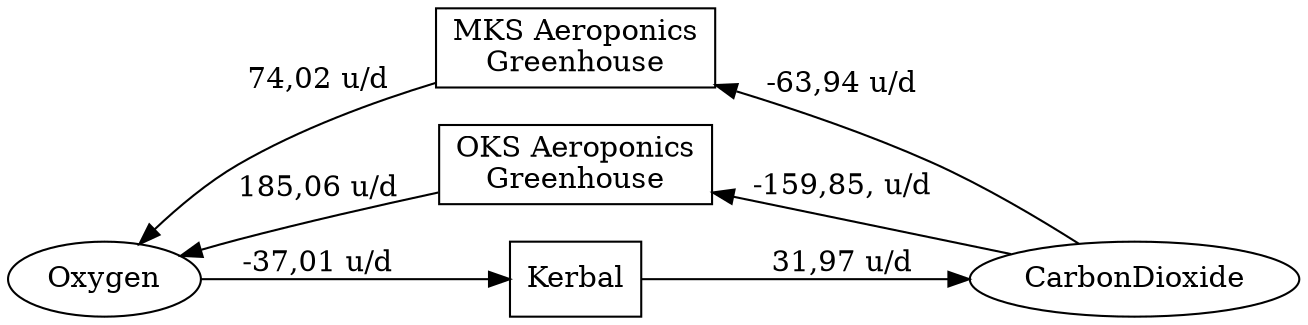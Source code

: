 /* -*- coding: utf-8; -*-
Overview over USI Kolonization System Resources
Copyright 2014 By Mhoram

This Work may be distributed under the Creative Commons
Attribution-NonCommercial-ShareAlike 4.0 International License.

*/

# dot -Tpng -o Oxygen.png Oxygen.dot

digraph Oxygen {
    rankdir="LR";

    Kerbal [label="Kerbal", shape=box];
    MksGreenhouse [label="MKS Aeroponics\nGreenhouse", shape=box];
    OksGreenhouse [label="OKS Aeroponics\nGreenhouse", shape=box];

    {
        rank=same;
        Kerbal;
        MksGreenhouse;
        OksGreenhouse;
    }

    CarbonDioxide -> OksGreenhouse [label="-159,85, u/d",constraint=none];
    OksGreenhouse -> Oxygen [label="185,06 u/d",constraint=none];

    CarbonDioxide -> MksGreenhouse [label="-63,94 u/d",constraint=none];
    MksGreenhouse -> Oxygen [label="74,02 u/d",constraint=none];

    Oxygen -> Kerbal [label="-37,01 u/d"];
    Kerbal -> CarbonDioxide [label="31,97 u/d"];

}
